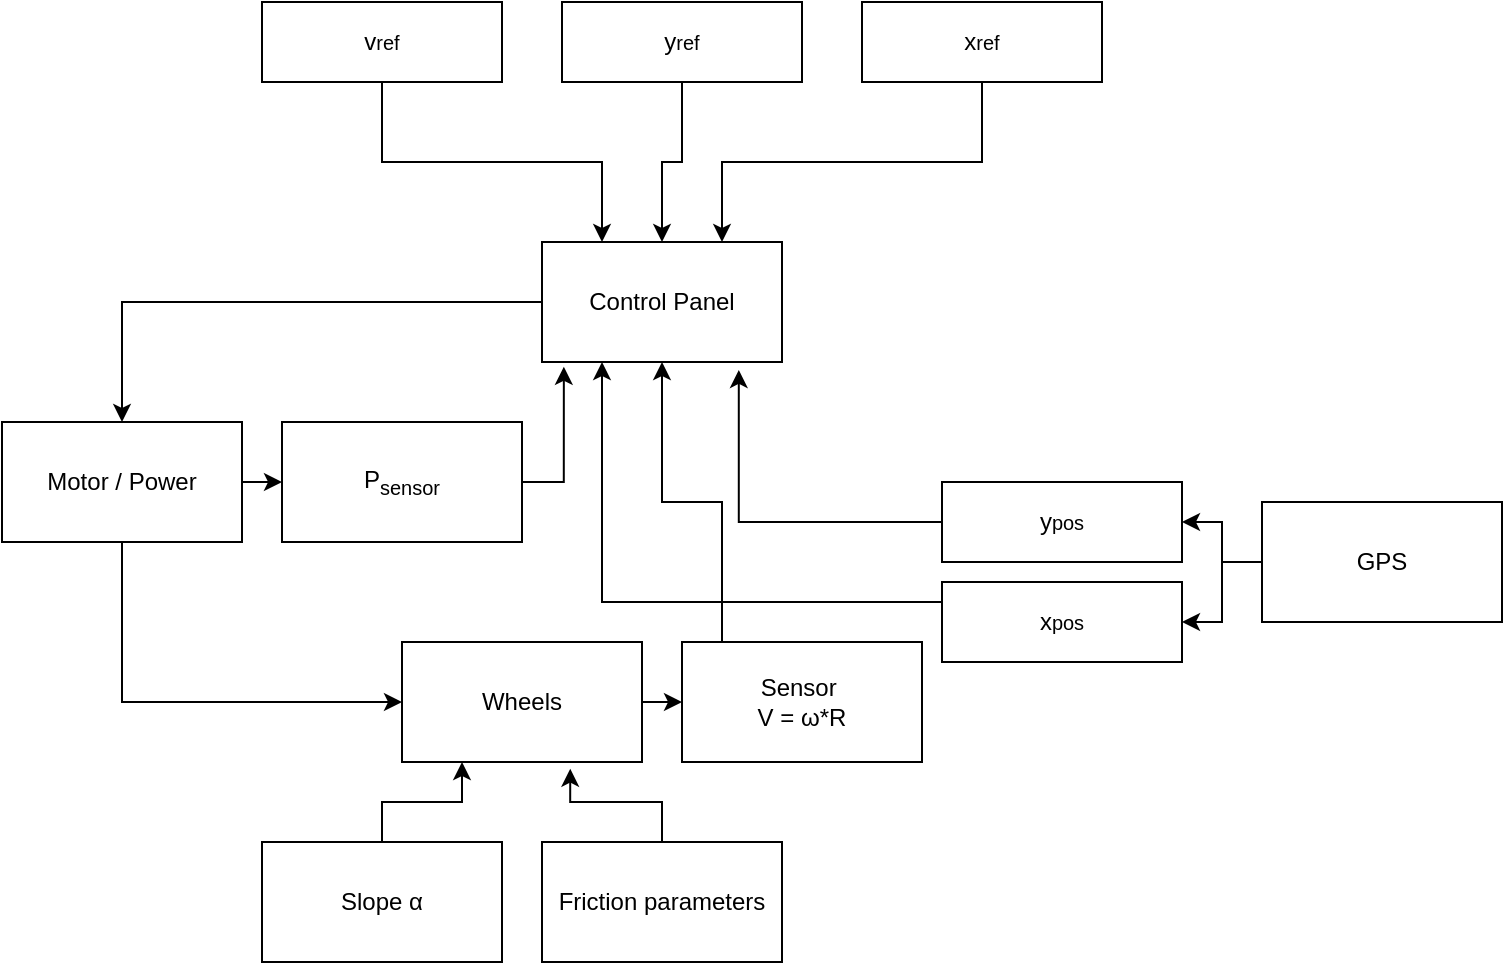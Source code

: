 <mxfile version="27.1.4">
  <diagram name="Pagina-1" id="htLQUnw-OTgRh3zyfuaB">
    <mxGraphModel dx="1158" dy="624" grid="1" gridSize="10" guides="1" tooltips="1" connect="1" arrows="1" fold="1" page="1" pageScale="1" pageWidth="827" pageHeight="1169" math="0" shadow="0">
      <root>
        <mxCell id="0" />
        <mxCell id="1" parent="0" />
        <mxCell id="toFR_LG_loBnyXcC3j-q-15" style="edgeStyle=orthogonalEdgeStyle;rounded=0;orthogonalLoop=1;jettySize=auto;html=1;exitX=0;exitY=0.5;exitDx=0;exitDy=0;entryX=0.5;entryY=0;entryDx=0;entryDy=0;" edge="1" parent="1" source="toFR_LG_loBnyXcC3j-q-2" target="toFR_LG_loBnyXcC3j-q-14">
          <mxGeometry relative="1" as="geometry" />
        </mxCell>
        <mxCell id="toFR_LG_loBnyXcC3j-q-2" value="Control Panel" style="rounded=0;whiteSpace=wrap;html=1;" vertex="1" parent="1">
          <mxGeometry x="300" y="210" width="120" height="60" as="geometry" />
        </mxCell>
        <mxCell id="toFR_LG_loBnyXcC3j-q-31" style="edgeStyle=orthogonalEdgeStyle;rounded=0;orthogonalLoop=1;jettySize=auto;html=1;exitX=0.5;exitY=1;exitDx=0;exitDy=0;entryX=0.75;entryY=0;entryDx=0;entryDy=0;" edge="1" parent="1" source="toFR_LG_loBnyXcC3j-q-4" target="toFR_LG_loBnyXcC3j-q-2">
          <mxGeometry relative="1" as="geometry" />
        </mxCell>
        <mxCell id="toFR_LG_loBnyXcC3j-q-4" value="x&lt;span style=&quot;font-size: 10px;&quot;&gt;ref&lt;/span&gt;" style="rounded=0;whiteSpace=wrap;html=1;" vertex="1" parent="1">
          <mxGeometry x="460" y="90" width="120" height="40" as="geometry" />
        </mxCell>
        <mxCell id="toFR_LG_loBnyXcC3j-q-32" style="edgeStyle=orthogonalEdgeStyle;rounded=0;orthogonalLoop=1;jettySize=auto;html=1;exitX=0.5;exitY=1;exitDx=0;exitDy=0;" edge="1" parent="1" source="toFR_LG_loBnyXcC3j-q-5" target="toFR_LG_loBnyXcC3j-q-2">
          <mxGeometry relative="1" as="geometry" />
        </mxCell>
        <mxCell id="toFR_LG_loBnyXcC3j-q-5" value="y&lt;span style=&quot;font-size: 10px;&quot;&gt;ref&lt;/span&gt;" style="rounded=0;whiteSpace=wrap;html=1;" vertex="1" parent="1">
          <mxGeometry x="310" y="90" width="120" height="40" as="geometry" />
        </mxCell>
        <mxCell id="toFR_LG_loBnyXcC3j-q-29" style="edgeStyle=orthogonalEdgeStyle;rounded=0;orthogonalLoop=1;jettySize=auto;html=1;exitX=0.5;exitY=1;exitDx=0;exitDy=0;entryX=0.25;entryY=0;entryDx=0;entryDy=0;" edge="1" parent="1" source="toFR_LG_loBnyXcC3j-q-6" target="toFR_LG_loBnyXcC3j-q-2">
          <mxGeometry relative="1" as="geometry" />
        </mxCell>
        <mxCell id="toFR_LG_loBnyXcC3j-q-6" value="v&lt;span style=&quot;font-size: 10px;&quot;&gt;ref&lt;/span&gt;" style="rounded=0;whiteSpace=wrap;html=1;" vertex="1" parent="1">
          <mxGeometry x="160" y="90" width="120" height="40" as="geometry" />
        </mxCell>
        <mxCell id="toFR_LG_loBnyXcC3j-q-18" style="edgeStyle=orthogonalEdgeStyle;rounded=0;orthogonalLoop=1;jettySize=auto;html=1;exitX=0.5;exitY=1;exitDx=0;exitDy=0;entryX=0;entryY=0.5;entryDx=0;entryDy=0;" edge="1" parent="1" source="toFR_LG_loBnyXcC3j-q-14" target="toFR_LG_loBnyXcC3j-q-16">
          <mxGeometry relative="1" as="geometry" />
        </mxCell>
        <mxCell id="toFR_LG_loBnyXcC3j-q-35" style="edgeStyle=orthogonalEdgeStyle;rounded=0;orthogonalLoop=1;jettySize=auto;html=1;exitX=1;exitY=0.5;exitDx=0;exitDy=0;entryX=0;entryY=0.5;entryDx=0;entryDy=0;" edge="1" parent="1" source="toFR_LG_loBnyXcC3j-q-14" target="toFR_LG_loBnyXcC3j-q-34">
          <mxGeometry relative="1" as="geometry" />
        </mxCell>
        <mxCell id="toFR_LG_loBnyXcC3j-q-14" value="Motor / Power" style="rounded=0;whiteSpace=wrap;html=1;" vertex="1" parent="1">
          <mxGeometry x="30" y="300" width="120" height="60" as="geometry" />
        </mxCell>
        <mxCell id="toFR_LG_loBnyXcC3j-q-20" style="edgeStyle=orthogonalEdgeStyle;rounded=0;orthogonalLoop=1;jettySize=auto;html=1;exitX=1;exitY=0.5;exitDx=0;exitDy=0;entryX=0;entryY=0.5;entryDx=0;entryDy=0;" edge="1" parent="1" source="toFR_LG_loBnyXcC3j-q-16" target="toFR_LG_loBnyXcC3j-q-19">
          <mxGeometry relative="1" as="geometry" />
        </mxCell>
        <mxCell id="toFR_LG_loBnyXcC3j-q-16" value="Wheels" style="rounded=0;whiteSpace=wrap;html=1;" vertex="1" parent="1">
          <mxGeometry x="230" y="410" width="120" height="60" as="geometry" />
        </mxCell>
        <mxCell id="toFR_LG_loBnyXcC3j-q-21" style="edgeStyle=orthogonalEdgeStyle;rounded=0;orthogonalLoop=1;jettySize=auto;html=1;exitX=0.5;exitY=0;exitDx=0;exitDy=0;entryX=0.5;entryY=1;entryDx=0;entryDy=0;" edge="1" parent="1" source="toFR_LG_loBnyXcC3j-q-19" target="toFR_LG_loBnyXcC3j-q-2">
          <mxGeometry relative="1" as="geometry">
            <mxPoint x="370" y="280" as="targetPoint" />
            <Array as="points">
              <mxPoint x="390" y="410" />
              <mxPoint x="390" y="340" />
              <mxPoint x="360" y="340" />
            </Array>
          </mxGeometry>
        </mxCell>
        <mxCell id="toFR_LG_loBnyXcC3j-q-19" value="Sensor&amp;nbsp;&lt;br&gt;V = ω*R" style="rounded=0;whiteSpace=wrap;html=1;" vertex="1" parent="1">
          <mxGeometry x="370" y="410" width="120" height="60" as="geometry" />
        </mxCell>
        <mxCell id="toFR_LG_loBnyXcC3j-q-25" style="edgeStyle=orthogonalEdgeStyle;rounded=0;orthogonalLoop=1;jettySize=auto;html=1;exitX=0;exitY=0.5;exitDx=0;exitDy=0;entryX=1;entryY=0.5;entryDx=0;entryDy=0;" edge="1" parent="1" source="toFR_LG_loBnyXcC3j-q-22" target="toFR_LG_loBnyXcC3j-q-24">
          <mxGeometry relative="1" as="geometry" />
        </mxCell>
        <mxCell id="toFR_LG_loBnyXcC3j-q-26" style="edgeStyle=orthogonalEdgeStyle;rounded=0;orthogonalLoop=1;jettySize=auto;html=1;exitX=0;exitY=0.5;exitDx=0;exitDy=0;entryX=1;entryY=0.5;entryDx=0;entryDy=0;" edge="1" parent="1" source="toFR_LG_loBnyXcC3j-q-22" target="toFR_LG_loBnyXcC3j-q-23">
          <mxGeometry relative="1" as="geometry" />
        </mxCell>
        <mxCell id="toFR_LG_loBnyXcC3j-q-22" value="GPS" style="rounded=0;whiteSpace=wrap;html=1;" vertex="1" parent="1">
          <mxGeometry x="660" y="340" width="120" height="60" as="geometry" />
        </mxCell>
        <mxCell id="toFR_LG_loBnyXcC3j-q-28" style="edgeStyle=orthogonalEdgeStyle;rounded=0;orthogonalLoop=1;jettySize=auto;html=1;exitX=0;exitY=0.5;exitDx=0;exitDy=0;entryX=0.25;entryY=1;entryDx=0;entryDy=0;" edge="1" parent="1" source="toFR_LG_loBnyXcC3j-q-23" target="toFR_LG_loBnyXcC3j-q-2">
          <mxGeometry relative="1" as="geometry">
            <Array as="points">
              <mxPoint x="500" y="390" />
              <mxPoint x="330" y="390" />
            </Array>
          </mxGeometry>
        </mxCell>
        <mxCell id="toFR_LG_loBnyXcC3j-q-23" value="x&lt;span style=&quot;font-size: 10px;&quot;&gt;pos&lt;/span&gt;" style="rounded=0;whiteSpace=wrap;html=1;" vertex="1" parent="1">
          <mxGeometry x="500" y="380" width="120" height="40" as="geometry" />
        </mxCell>
        <mxCell id="toFR_LG_loBnyXcC3j-q-24" value="y&lt;span style=&quot;font-size: 10px;&quot;&gt;pos&lt;/span&gt;" style="rounded=0;whiteSpace=wrap;html=1;" vertex="1" parent="1">
          <mxGeometry x="500" y="330" width="120" height="40" as="geometry" />
        </mxCell>
        <mxCell id="toFR_LG_loBnyXcC3j-q-27" style="edgeStyle=orthogonalEdgeStyle;rounded=0;orthogonalLoop=1;jettySize=auto;html=1;exitX=0;exitY=0.5;exitDx=0;exitDy=0;entryX=0.82;entryY=1.066;entryDx=0;entryDy=0;entryPerimeter=0;" edge="1" parent="1" source="toFR_LG_loBnyXcC3j-q-24" target="toFR_LG_loBnyXcC3j-q-2">
          <mxGeometry relative="1" as="geometry" />
        </mxCell>
        <mxCell id="toFR_LG_loBnyXcC3j-q-37" style="edgeStyle=orthogonalEdgeStyle;rounded=0;orthogonalLoop=1;jettySize=auto;html=1;entryX=0.25;entryY=1;entryDx=0;entryDy=0;" edge="1" parent="1" source="toFR_LG_loBnyXcC3j-q-33" target="toFR_LG_loBnyXcC3j-q-16">
          <mxGeometry relative="1" as="geometry" />
        </mxCell>
        <mxCell id="toFR_LG_loBnyXcC3j-q-33" value="Slope α" style="rounded=0;whiteSpace=wrap;html=1;" vertex="1" parent="1">
          <mxGeometry x="160" y="510" width="120" height="60" as="geometry" />
        </mxCell>
        <mxCell id="toFR_LG_loBnyXcC3j-q-34" value="&lt;div&gt;P&lt;sub&gt;sensor&lt;/sub&gt;&lt;/div&gt;" style="rounded=0;whiteSpace=wrap;html=1;" vertex="1" parent="1">
          <mxGeometry x="170" y="300" width="120" height="60" as="geometry" />
        </mxCell>
        <mxCell id="toFR_LG_loBnyXcC3j-q-38" value="Friction parameters" style="rounded=0;whiteSpace=wrap;html=1;" vertex="1" parent="1">
          <mxGeometry x="300" y="510" width="120" height="60" as="geometry" />
        </mxCell>
        <mxCell id="toFR_LG_loBnyXcC3j-q-40" style="edgeStyle=orthogonalEdgeStyle;rounded=0;orthogonalLoop=1;jettySize=auto;html=1;exitX=1;exitY=0.5;exitDx=0;exitDy=0;entryX=0.091;entryY=1.04;entryDx=0;entryDy=0;entryPerimeter=0;" edge="1" parent="1" source="toFR_LG_loBnyXcC3j-q-34" target="toFR_LG_loBnyXcC3j-q-2">
          <mxGeometry relative="1" as="geometry" />
        </mxCell>
        <mxCell id="toFR_LG_loBnyXcC3j-q-41" style="edgeStyle=orthogonalEdgeStyle;rounded=0;orthogonalLoop=1;jettySize=auto;html=1;exitX=0.5;exitY=0;exitDx=0;exitDy=0;entryX=0.701;entryY=1.056;entryDx=0;entryDy=0;entryPerimeter=0;" edge="1" parent="1" source="toFR_LG_loBnyXcC3j-q-38" target="toFR_LG_loBnyXcC3j-q-16">
          <mxGeometry relative="1" as="geometry" />
        </mxCell>
      </root>
    </mxGraphModel>
  </diagram>
</mxfile>
